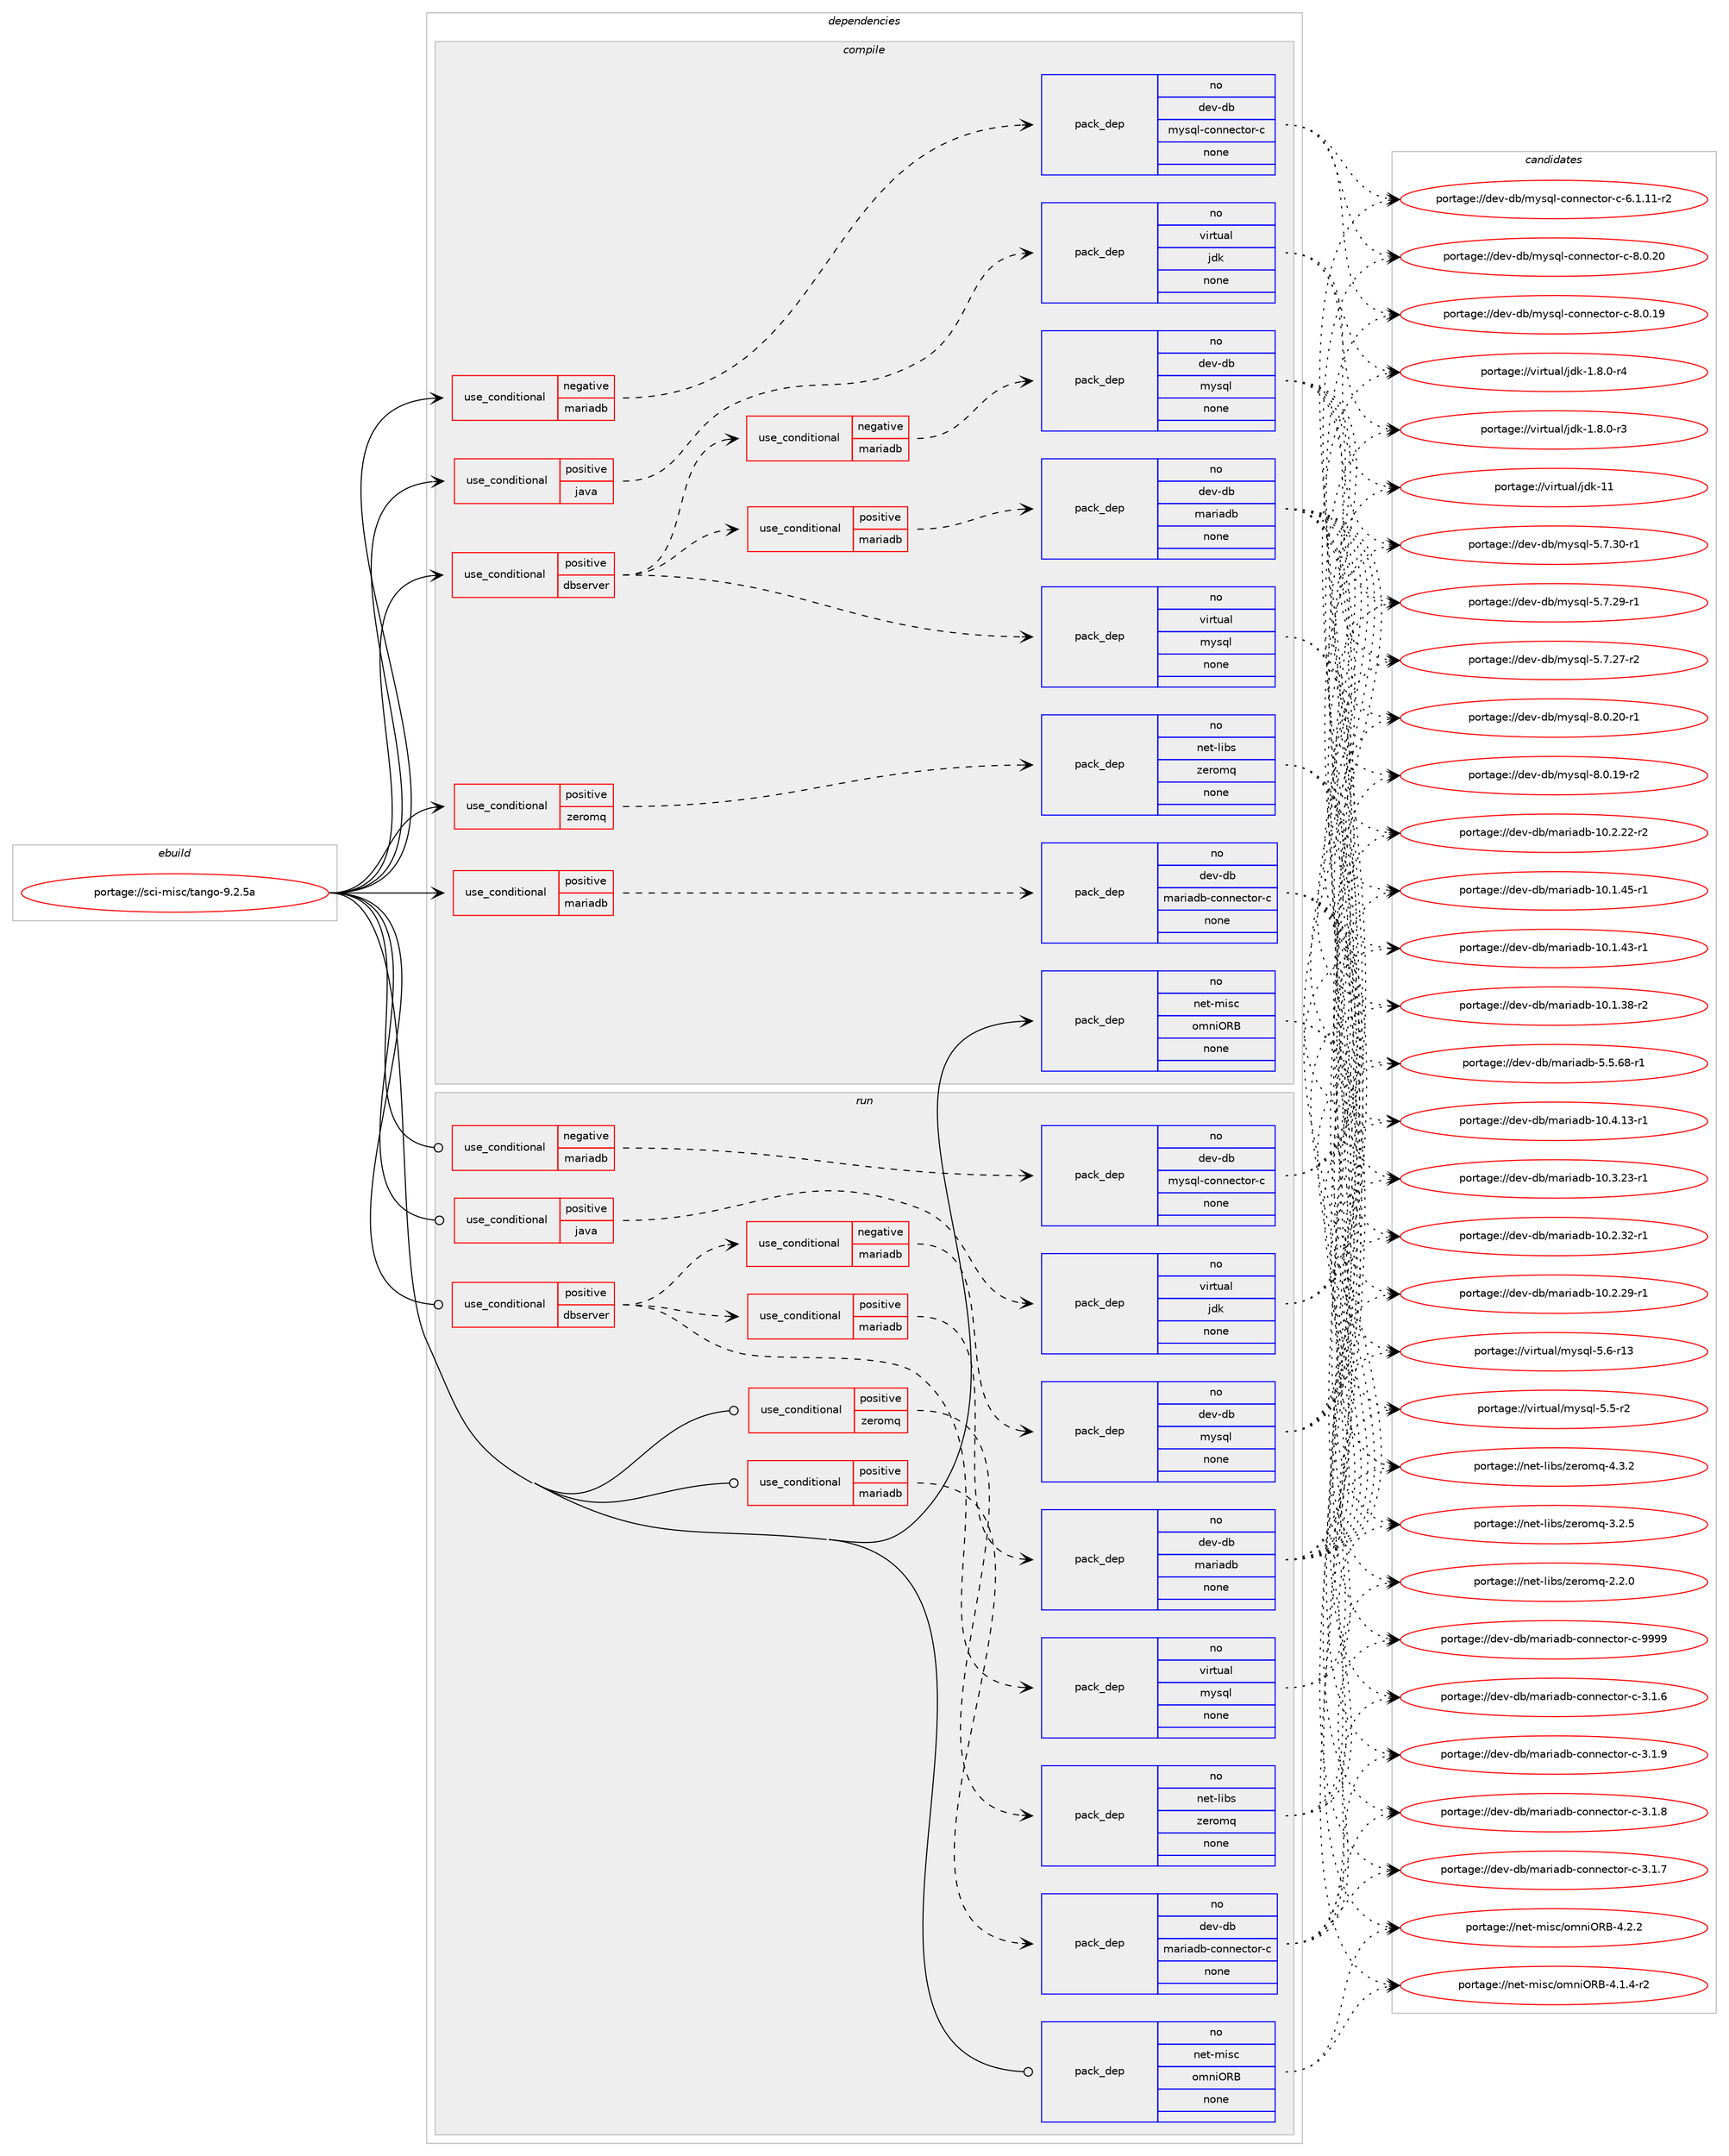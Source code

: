 digraph prolog {

# *************
# Graph options
# *************

newrank=true;
concentrate=true;
compound=true;
graph [rankdir=LR,fontname=Helvetica,fontsize=10,ranksep=1.5];#, ranksep=2.5, nodesep=0.2];
edge  [arrowhead=vee];
node  [fontname=Helvetica,fontsize=10];

# **********
# The ebuild
# **********

subgraph cluster_leftcol {
color=gray;
label=<<i>ebuild</i>>;
id [label="portage://sci-misc/tango-9.2.5a", color=red, width=4, href="../sci-misc/tango-9.2.5a.svg"];
}

# ****************
# The dependencies
# ****************

subgraph cluster_midcol {
color=gray;
label=<<i>dependencies</i>>;
subgraph cluster_compile {
fillcolor="#eeeeee";
style=filled;
label=<<i>compile</i>>;
subgraph cond415 {
dependency3027 [label=<<TABLE BORDER="0" CELLBORDER="1" CELLSPACING="0" CELLPADDING="4"><TR><TD ROWSPAN="3" CELLPADDING="10">use_conditional</TD></TR><TR><TD>negative</TD></TR><TR><TD>mariadb</TD></TR></TABLE>>, shape=none, color=red];
subgraph pack2550 {
dependency3028 [label=<<TABLE BORDER="0" CELLBORDER="1" CELLSPACING="0" CELLPADDING="4" WIDTH="220"><TR><TD ROWSPAN="6" CELLPADDING="30">pack_dep</TD></TR><TR><TD WIDTH="110">no</TD></TR><TR><TD>dev-db</TD></TR><TR><TD>mysql-connector-c</TD></TR><TR><TD>none</TD></TR><TR><TD></TD></TR></TABLE>>, shape=none, color=blue];
}
dependency3027:e -> dependency3028:w [weight=20,style="dashed",arrowhead="vee"];
}
id:e -> dependency3027:w [weight=20,style="solid",arrowhead="vee"];
subgraph cond416 {
dependency3029 [label=<<TABLE BORDER="0" CELLBORDER="1" CELLSPACING="0" CELLPADDING="4"><TR><TD ROWSPAN="3" CELLPADDING="10">use_conditional</TD></TR><TR><TD>positive</TD></TR><TR><TD>dbserver</TD></TR></TABLE>>, shape=none, color=red];
subgraph cond417 {
dependency3030 [label=<<TABLE BORDER="0" CELLBORDER="1" CELLSPACING="0" CELLPADDING="4"><TR><TD ROWSPAN="3" CELLPADDING="10">use_conditional</TD></TR><TR><TD>positive</TD></TR><TR><TD>mariadb</TD></TR></TABLE>>, shape=none, color=red];
subgraph pack2551 {
dependency3031 [label=<<TABLE BORDER="0" CELLBORDER="1" CELLSPACING="0" CELLPADDING="4" WIDTH="220"><TR><TD ROWSPAN="6" CELLPADDING="30">pack_dep</TD></TR><TR><TD WIDTH="110">no</TD></TR><TR><TD>dev-db</TD></TR><TR><TD>mariadb</TD></TR><TR><TD>none</TD></TR><TR><TD></TD></TR></TABLE>>, shape=none, color=blue];
}
dependency3030:e -> dependency3031:w [weight=20,style="dashed",arrowhead="vee"];
}
dependency3029:e -> dependency3030:w [weight=20,style="dashed",arrowhead="vee"];
subgraph cond418 {
dependency3032 [label=<<TABLE BORDER="0" CELLBORDER="1" CELLSPACING="0" CELLPADDING="4"><TR><TD ROWSPAN="3" CELLPADDING="10">use_conditional</TD></TR><TR><TD>negative</TD></TR><TR><TD>mariadb</TD></TR></TABLE>>, shape=none, color=red];
subgraph pack2552 {
dependency3033 [label=<<TABLE BORDER="0" CELLBORDER="1" CELLSPACING="0" CELLPADDING="4" WIDTH="220"><TR><TD ROWSPAN="6" CELLPADDING="30">pack_dep</TD></TR><TR><TD WIDTH="110">no</TD></TR><TR><TD>dev-db</TD></TR><TR><TD>mysql</TD></TR><TR><TD>none</TD></TR><TR><TD></TD></TR></TABLE>>, shape=none, color=blue];
}
dependency3032:e -> dependency3033:w [weight=20,style="dashed",arrowhead="vee"];
}
dependency3029:e -> dependency3032:w [weight=20,style="dashed",arrowhead="vee"];
subgraph pack2553 {
dependency3034 [label=<<TABLE BORDER="0" CELLBORDER="1" CELLSPACING="0" CELLPADDING="4" WIDTH="220"><TR><TD ROWSPAN="6" CELLPADDING="30">pack_dep</TD></TR><TR><TD WIDTH="110">no</TD></TR><TR><TD>virtual</TD></TR><TR><TD>mysql</TD></TR><TR><TD>none</TD></TR><TR><TD></TD></TR></TABLE>>, shape=none, color=blue];
}
dependency3029:e -> dependency3034:w [weight=20,style="dashed",arrowhead="vee"];
}
id:e -> dependency3029:w [weight=20,style="solid",arrowhead="vee"];
subgraph cond419 {
dependency3035 [label=<<TABLE BORDER="0" CELLBORDER="1" CELLSPACING="0" CELLPADDING="4"><TR><TD ROWSPAN="3" CELLPADDING="10">use_conditional</TD></TR><TR><TD>positive</TD></TR><TR><TD>java</TD></TR></TABLE>>, shape=none, color=red];
subgraph pack2554 {
dependency3036 [label=<<TABLE BORDER="0" CELLBORDER="1" CELLSPACING="0" CELLPADDING="4" WIDTH="220"><TR><TD ROWSPAN="6" CELLPADDING="30">pack_dep</TD></TR><TR><TD WIDTH="110">no</TD></TR><TR><TD>virtual</TD></TR><TR><TD>jdk</TD></TR><TR><TD>none</TD></TR><TR><TD></TD></TR></TABLE>>, shape=none, color=blue];
}
dependency3035:e -> dependency3036:w [weight=20,style="dashed",arrowhead="vee"];
}
id:e -> dependency3035:w [weight=20,style="solid",arrowhead="vee"];
subgraph cond420 {
dependency3037 [label=<<TABLE BORDER="0" CELLBORDER="1" CELLSPACING="0" CELLPADDING="4"><TR><TD ROWSPAN="3" CELLPADDING="10">use_conditional</TD></TR><TR><TD>positive</TD></TR><TR><TD>mariadb</TD></TR></TABLE>>, shape=none, color=red];
subgraph pack2555 {
dependency3038 [label=<<TABLE BORDER="0" CELLBORDER="1" CELLSPACING="0" CELLPADDING="4" WIDTH="220"><TR><TD ROWSPAN="6" CELLPADDING="30">pack_dep</TD></TR><TR><TD WIDTH="110">no</TD></TR><TR><TD>dev-db</TD></TR><TR><TD>mariadb-connector-c</TD></TR><TR><TD>none</TD></TR><TR><TD></TD></TR></TABLE>>, shape=none, color=blue];
}
dependency3037:e -> dependency3038:w [weight=20,style="dashed",arrowhead="vee"];
}
id:e -> dependency3037:w [weight=20,style="solid",arrowhead="vee"];
subgraph cond421 {
dependency3039 [label=<<TABLE BORDER="0" CELLBORDER="1" CELLSPACING="0" CELLPADDING="4"><TR><TD ROWSPAN="3" CELLPADDING="10">use_conditional</TD></TR><TR><TD>positive</TD></TR><TR><TD>zeromq</TD></TR></TABLE>>, shape=none, color=red];
subgraph pack2556 {
dependency3040 [label=<<TABLE BORDER="0" CELLBORDER="1" CELLSPACING="0" CELLPADDING="4" WIDTH="220"><TR><TD ROWSPAN="6" CELLPADDING="30">pack_dep</TD></TR><TR><TD WIDTH="110">no</TD></TR><TR><TD>net-libs</TD></TR><TR><TD>zeromq</TD></TR><TR><TD>none</TD></TR><TR><TD></TD></TR></TABLE>>, shape=none, color=blue];
}
dependency3039:e -> dependency3040:w [weight=20,style="dashed",arrowhead="vee"];
}
id:e -> dependency3039:w [weight=20,style="solid",arrowhead="vee"];
subgraph pack2557 {
dependency3041 [label=<<TABLE BORDER="0" CELLBORDER="1" CELLSPACING="0" CELLPADDING="4" WIDTH="220"><TR><TD ROWSPAN="6" CELLPADDING="30">pack_dep</TD></TR><TR><TD WIDTH="110">no</TD></TR><TR><TD>net-misc</TD></TR><TR><TD>omniORB</TD></TR><TR><TD>none</TD></TR><TR><TD></TD></TR></TABLE>>, shape=none, color=blue];
}
id:e -> dependency3041:w [weight=20,style="solid",arrowhead="vee"];
}
subgraph cluster_compileandrun {
fillcolor="#eeeeee";
style=filled;
label=<<i>compile and run</i>>;
}
subgraph cluster_run {
fillcolor="#eeeeee";
style=filled;
label=<<i>run</i>>;
subgraph cond422 {
dependency3042 [label=<<TABLE BORDER="0" CELLBORDER="1" CELLSPACING="0" CELLPADDING="4"><TR><TD ROWSPAN="3" CELLPADDING="10">use_conditional</TD></TR><TR><TD>negative</TD></TR><TR><TD>mariadb</TD></TR></TABLE>>, shape=none, color=red];
subgraph pack2558 {
dependency3043 [label=<<TABLE BORDER="0" CELLBORDER="1" CELLSPACING="0" CELLPADDING="4" WIDTH="220"><TR><TD ROWSPAN="6" CELLPADDING="30">pack_dep</TD></TR><TR><TD WIDTH="110">no</TD></TR><TR><TD>dev-db</TD></TR><TR><TD>mysql-connector-c</TD></TR><TR><TD>none</TD></TR><TR><TD></TD></TR></TABLE>>, shape=none, color=blue];
}
dependency3042:e -> dependency3043:w [weight=20,style="dashed",arrowhead="vee"];
}
id:e -> dependency3042:w [weight=20,style="solid",arrowhead="odot"];
subgraph cond423 {
dependency3044 [label=<<TABLE BORDER="0" CELLBORDER="1" CELLSPACING="0" CELLPADDING="4"><TR><TD ROWSPAN="3" CELLPADDING="10">use_conditional</TD></TR><TR><TD>positive</TD></TR><TR><TD>dbserver</TD></TR></TABLE>>, shape=none, color=red];
subgraph cond424 {
dependency3045 [label=<<TABLE BORDER="0" CELLBORDER="1" CELLSPACING="0" CELLPADDING="4"><TR><TD ROWSPAN="3" CELLPADDING="10">use_conditional</TD></TR><TR><TD>positive</TD></TR><TR><TD>mariadb</TD></TR></TABLE>>, shape=none, color=red];
subgraph pack2559 {
dependency3046 [label=<<TABLE BORDER="0" CELLBORDER="1" CELLSPACING="0" CELLPADDING="4" WIDTH="220"><TR><TD ROWSPAN="6" CELLPADDING="30">pack_dep</TD></TR><TR><TD WIDTH="110">no</TD></TR><TR><TD>dev-db</TD></TR><TR><TD>mariadb</TD></TR><TR><TD>none</TD></TR><TR><TD></TD></TR></TABLE>>, shape=none, color=blue];
}
dependency3045:e -> dependency3046:w [weight=20,style="dashed",arrowhead="vee"];
}
dependency3044:e -> dependency3045:w [weight=20,style="dashed",arrowhead="vee"];
subgraph cond425 {
dependency3047 [label=<<TABLE BORDER="0" CELLBORDER="1" CELLSPACING="0" CELLPADDING="4"><TR><TD ROWSPAN="3" CELLPADDING="10">use_conditional</TD></TR><TR><TD>negative</TD></TR><TR><TD>mariadb</TD></TR></TABLE>>, shape=none, color=red];
subgraph pack2560 {
dependency3048 [label=<<TABLE BORDER="0" CELLBORDER="1" CELLSPACING="0" CELLPADDING="4" WIDTH="220"><TR><TD ROWSPAN="6" CELLPADDING="30">pack_dep</TD></TR><TR><TD WIDTH="110">no</TD></TR><TR><TD>dev-db</TD></TR><TR><TD>mysql</TD></TR><TR><TD>none</TD></TR><TR><TD></TD></TR></TABLE>>, shape=none, color=blue];
}
dependency3047:e -> dependency3048:w [weight=20,style="dashed",arrowhead="vee"];
}
dependency3044:e -> dependency3047:w [weight=20,style="dashed",arrowhead="vee"];
subgraph pack2561 {
dependency3049 [label=<<TABLE BORDER="0" CELLBORDER="1" CELLSPACING="0" CELLPADDING="4" WIDTH="220"><TR><TD ROWSPAN="6" CELLPADDING="30">pack_dep</TD></TR><TR><TD WIDTH="110">no</TD></TR><TR><TD>virtual</TD></TR><TR><TD>mysql</TD></TR><TR><TD>none</TD></TR><TR><TD></TD></TR></TABLE>>, shape=none, color=blue];
}
dependency3044:e -> dependency3049:w [weight=20,style="dashed",arrowhead="vee"];
}
id:e -> dependency3044:w [weight=20,style="solid",arrowhead="odot"];
subgraph cond426 {
dependency3050 [label=<<TABLE BORDER="0" CELLBORDER="1" CELLSPACING="0" CELLPADDING="4"><TR><TD ROWSPAN="3" CELLPADDING="10">use_conditional</TD></TR><TR><TD>positive</TD></TR><TR><TD>java</TD></TR></TABLE>>, shape=none, color=red];
subgraph pack2562 {
dependency3051 [label=<<TABLE BORDER="0" CELLBORDER="1" CELLSPACING="0" CELLPADDING="4" WIDTH="220"><TR><TD ROWSPAN="6" CELLPADDING="30">pack_dep</TD></TR><TR><TD WIDTH="110">no</TD></TR><TR><TD>virtual</TD></TR><TR><TD>jdk</TD></TR><TR><TD>none</TD></TR><TR><TD></TD></TR></TABLE>>, shape=none, color=blue];
}
dependency3050:e -> dependency3051:w [weight=20,style="dashed",arrowhead="vee"];
}
id:e -> dependency3050:w [weight=20,style="solid",arrowhead="odot"];
subgraph cond427 {
dependency3052 [label=<<TABLE BORDER="0" CELLBORDER="1" CELLSPACING="0" CELLPADDING="4"><TR><TD ROWSPAN="3" CELLPADDING="10">use_conditional</TD></TR><TR><TD>positive</TD></TR><TR><TD>mariadb</TD></TR></TABLE>>, shape=none, color=red];
subgraph pack2563 {
dependency3053 [label=<<TABLE BORDER="0" CELLBORDER="1" CELLSPACING="0" CELLPADDING="4" WIDTH="220"><TR><TD ROWSPAN="6" CELLPADDING="30">pack_dep</TD></TR><TR><TD WIDTH="110">no</TD></TR><TR><TD>dev-db</TD></TR><TR><TD>mariadb-connector-c</TD></TR><TR><TD>none</TD></TR><TR><TD></TD></TR></TABLE>>, shape=none, color=blue];
}
dependency3052:e -> dependency3053:w [weight=20,style="dashed",arrowhead="vee"];
}
id:e -> dependency3052:w [weight=20,style="solid",arrowhead="odot"];
subgraph cond428 {
dependency3054 [label=<<TABLE BORDER="0" CELLBORDER="1" CELLSPACING="0" CELLPADDING="4"><TR><TD ROWSPAN="3" CELLPADDING="10">use_conditional</TD></TR><TR><TD>positive</TD></TR><TR><TD>zeromq</TD></TR></TABLE>>, shape=none, color=red];
subgraph pack2564 {
dependency3055 [label=<<TABLE BORDER="0" CELLBORDER="1" CELLSPACING="0" CELLPADDING="4" WIDTH="220"><TR><TD ROWSPAN="6" CELLPADDING="30">pack_dep</TD></TR><TR><TD WIDTH="110">no</TD></TR><TR><TD>net-libs</TD></TR><TR><TD>zeromq</TD></TR><TR><TD>none</TD></TR><TR><TD></TD></TR></TABLE>>, shape=none, color=blue];
}
dependency3054:e -> dependency3055:w [weight=20,style="dashed",arrowhead="vee"];
}
id:e -> dependency3054:w [weight=20,style="solid",arrowhead="odot"];
subgraph pack2565 {
dependency3056 [label=<<TABLE BORDER="0" CELLBORDER="1" CELLSPACING="0" CELLPADDING="4" WIDTH="220"><TR><TD ROWSPAN="6" CELLPADDING="30">pack_dep</TD></TR><TR><TD WIDTH="110">no</TD></TR><TR><TD>net-misc</TD></TR><TR><TD>omniORB</TD></TR><TR><TD>none</TD></TR><TR><TD></TD></TR></TABLE>>, shape=none, color=blue];
}
id:e -> dependency3056:w [weight=20,style="solid",arrowhead="odot"];
}
}

# **************
# The candidates
# **************

subgraph cluster_choices {
rank=same;
color=gray;
label=<<i>candidates</i>>;

subgraph choice2550 {
color=black;
nodesep=1;
choice100101118451009847109121115113108459911111011010199116111114459945564648465048 [label="portage://dev-db/mysql-connector-c-8.0.20", color=red, width=4,href="../dev-db/mysql-connector-c-8.0.20.svg"];
choice100101118451009847109121115113108459911111011010199116111114459945564648464957 [label="portage://dev-db/mysql-connector-c-8.0.19", color=red, width=4,href="../dev-db/mysql-connector-c-8.0.19.svg"];
choice1001011184510098471091211151131084599111110110101991161111144599455446494649494511450 [label="portage://dev-db/mysql-connector-c-6.1.11-r2", color=red, width=4,href="../dev-db/mysql-connector-c-6.1.11-r2.svg"];
dependency3028:e -> choice100101118451009847109121115113108459911111011010199116111114459945564648465048:w [style=dotted,weight="100"];
dependency3028:e -> choice100101118451009847109121115113108459911111011010199116111114459945564648464957:w [style=dotted,weight="100"];
dependency3028:e -> choice1001011184510098471091211151131084599111110110101991161111144599455446494649494511450:w [style=dotted,weight="100"];
}
subgraph choice2551 {
color=black;
nodesep=1;
choice100101118451009847109971141059710098455346534654564511449 [label="portage://dev-db/mariadb-5.5.68-r1", color=red, width=4,href="../dev-db/mariadb-5.5.68-r1.svg"];
choice10010111845100984710997114105971009845494846524649514511449 [label="portage://dev-db/mariadb-10.4.13-r1", color=red, width=4,href="../dev-db/mariadb-10.4.13-r1.svg"];
choice10010111845100984710997114105971009845494846514650514511449 [label="portage://dev-db/mariadb-10.3.23-r1", color=red, width=4,href="../dev-db/mariadb-10.3.23-r1.svg"];
choice10010111845100984710997114105971009845494846504651504511449 [label="portage://dev-db/mariadb-10.2.32-r1", color=red, width=4,href="../dev-db/mariadb-10.2.32-r1.svg"];
choice10010111845100984710997114105971009845494846504650574511449 [label="portage://dev-db/mariadb-10.2.29-r1", color=red, width=4,href="../dev-db/mariadb-10.2.29-r1.svg"];
choice10010111845100984710997114105971009845494846504650504511450 [label="portage://dev-db/mariadb-10.2.22-r2", color=red, width=4,href="../dev-db/mariadb-10.2.22-r2.svg"];
choice10010111845100984710997114105971009845494846494652534511449 [label="portage://dev-db/mariadb-10.1.45-r1", color=red, width=4,href="../dev-db/mariadb-10.1.45-r1.svg"];
choice10010111845100984710997114105971009845494846494652514511449 [label="portage://dev-db/mariadb-10.1.43-r1", color=red, width=4,href="../dev-db/mariadb-10.1.43-r1.svg"];
choice10010111845100984710997114105971009845494846494651564511450 [label="portage://dev-db/mariadb-10.1.38-r2", color=red, width=4,href="../dev-db/mariadb-10.1.38-r2.svg"];
dependency3031:e -> choice100101118451009847109971141059710098455346534654564511449:w [style=dotted,weight="100"];
dependency3031:e -> choice10010111845100984710997114105971009845494846524649514511449:w [style=dotted,weight="100"];
dependency3031:e -> choice10010111845100984710997114105971009845494846514650514511449:w [style=dotted,weight="100"];
dependency3031:e -> choice10010111845100984710997114105971009845494846504651504511449:w [style=dotted,weight="100"];
dependency3031:e -> choice10010111845100984710997114105971009845494846504650574511449:w [style=dotted,weight="100"];
dependency3031:e -> choice10010111845100984710997114105971009845494846504650504511450:w [style=dotted,weight="100"];
dependency3031:e -> choice10010111845100984710997114105971009845494846494652534511449:w [style=dotted,weight="100"];
dependency3031:e -> choice10010111845100984710997114105971009845494846494652514511449:w [style=dotted,weight="100"];
dependency3031:e -> choice10010111845100984710997114105971009845494846494651564511450:w [style=dotted,weight="100"];
}
subgraph choice2552 {
color=black;
nodesep=1;
choice100101118451009847109121115113108455646484650484511449 [label="portage://dev-db/mysql-8.0.20-r1", color=red, width=4,href="../dev-db/mysql-8.0.20-r1.svg"];
choice100101118451009847109121115113108455646484649574511450 [label="portage://dev-db/mysql-8.0.19-r2", color=red, width=4,href="../dev-db/mysql-8.0.19-r2.svg"];
choice100101118451009847109121115113108455346554651484511449 [label="portage://dev-db/mysql-5.7.30-r1", color=red, width=4,href="../dev-db/mysql-5.7.30-r1.svg"];
choice100101118451009847109121115113108455346554650574511449 [label="portage://dev-db/mysql-5.7.29-r1", color=red, width=4,href="../dev-db/mysql-5.7.29-r1.svg"];
choice100101118451009847109121115113108455346554650554511450 [label="portage://dev-db/mysql-5.7.27-r2", color=red, width=4,href="../dev-db/mysql-5.7.27-r2.svg"];
dependency3033:e -> choice100101118451009847109121115113108455646484650484511449:w [style=dotted,weight="100"];
dependency3033:e -> choice100101118451009847109121115113108455646484649574511450:w [style=dotted,weight="100"];
dependency3033:e -> choice100101118451009847109121115113108455346554651484511449:w [style=dotted,weight="100"];
dependency3033:e -> choice100101118451009847109121115113108455346554650574511449:w [style=dotted,weight="100"];
dependency3033:e -> choice100101118451009847109121115113108455346554650554511450:w [style=dotted,weight="100"];
}
subgraph choice2553 {
color=black;
nodesep=1;
choice118105114116117971084710912111511310845534654451144951 [label="portage://virtual/mysql-5.6-r13", color=red, width=4,href="../virtual/mysql-5.6-r13.svg"];
choice1181051141161179710847109121115113108455346534511450 [label="portage://virtual/mysql-5.5-r2", color=red, width=4,href="../virtual/mysql-5.5-r2.svg"];
dependency3034:e -> choice118105114116117971084710912111511310845534654451144951:w [style=dotted,weight="100"];
dependency3034:e -> choice1181051141161179710847109121115113108455346534511450:w [style=dotted,weight="100"];
}
subgraph choice2554 {
color=black;
nodesep=1;
choice1181051141161179710847106100107454949 [label="portage://virtual/jdk-11", color=red, width=4,href="../virtual/jdk-11.svg"];
choice11810511411611797108471061001074549465646484511452 [label="portage://virtual/jdk-1.8.0-r4", color=red, width=4,href="../virtual/jdk-1.8.0-r4.svg"];
choice11810511411611797108471061001074549465646484511451 [label="portage://virtual/jdk-1.8.0-r3", color=red, width=4,href="../virtual/jdk-1.8.0-r3.svg"];
dependency3036:e -> choice1181051141161179710847106100107454949:w [style=dotted,weight="100"];
dependency3036:e -> choice11810511411611797108471061001074549465646484511452:w [style=dotted,weight="100"];
dependency3036:e -> choice11810511411611797108471061001074549465646484511451:w [style=dotted,weight="100"];
}
subgraph choice2555 {
color=black;
nodesep=1;
choice10010111845100984710997114105971009845991111101101019911611111445994557575757 [label="portage://dev-db/mariadb-connector-c-9999", color=red, width=4,href="../dev-db/mariadb-connector-c-9999.svg"];
choice1001011184510098471099711410597100984599111110110101991161111144599455146494657 [label="portage://dev-db/mariadb-connector-c-3.1.9", color=red, width=4,href="../dev-db/mariadb-connector-c-3.1.9.svg"];
choice1001011184510098471099711410597100984599111110110101991161111144599455146494656 [label="portage://dev-db/mariadb-connector-c-3.1.8", color=red, width=4,href="../dev-db/mariadb-connector-c-3.1.8.svg"];
choice1001011184510098471099711410597100984599111110110101991161111144599455146494655 [label="portage://dev-db/mariadb-connector-c-3.1.7", color=red, width=4,href="../dev-db/mariadb-connector-c-3.1.7.svg"];
choice1001011184510098471099711410597100984599111110110101991161111144599455146494654 [label="portage://dev-db/mariadb-connector-c-3.1.6", color=red, width=4,href="../dev-db/mariadb-connector-c-3.1.6.svg"];
dependency3038:e -> choice10010111845100984710997114105971009845991111101101019911611111445994557575757:w [style=dotted,weight="100"];
dependency3038:e -> choice1001011184510098471099711410597100984599111110110101991161111144599455146494657:w [style=dotted,weight="100"];
dependency3038:e -> choice1001011184510098471099711410597100984599111110110101991161111144599455146494656:w [style=dotted,weight="100"];
dependency3038:e -> choice1001011184510098471099711410597100984599111110110101991161111144599455146494655:w [style=dotted,weight="100"];
dependency3038:e -> choice1001011184510098471099711410597100984599111110110101991161111144599455146494654:w [style=dotted,weight="100"];
}
subgraph choice2556 {
color=black;
nodesep=1;
choice110101116451081059811547122101114111109113455246514650 [label="portage://net-libs/zeromq-4.3.2", color=red, width=4,href="../net-libs/zeromq-4.3.2.svg"];
choice110101116451081059811547122101114111109113455146504653 [label="portage://net-libs/zeromq-3.2.5", color=red, width=4,href="../net-libs/zeromq-3.2.5.svg"];
choice110101116451081059811547122101114111109113455046504648 [label="portage://net-libs/zeromq-2.2.0", color=red, width=4,href="../net-libs/zeromq-2.2.0.svg"];
dependency3040:e -> choice110101116451081059811547122101114111109113455246514650:w [style=dotted,weight="100"];
dependency3040:e -> choice110101116451081059811547122101114111109113455146504653:w [style=dotted,weight="100"];
dependency3040:e -> choice110101116451081059811547122101114111109113455046504648:w [style=dotted,weight="100"];
}
subgraph choice2557 {
color=black;
nodesep=1;
choice110101116451091051159947111109110105798266455246504650 [label="portage://net-misc/omniORB-4.2.2", color=red, width=4,href="../net-misc/omniORB-4.2.2.svg"];
choice1101011164510910511599471111091101057982664552464946524511450 [label="portage://net-misc/omniORB-4.1.4-r2", color=red, width=4,href="../net-misc/omniORB-4.1.4-r2.svg"];
dependency3041:e -> choice110101116451091051159947111109110105798266455246504650:w [style=dotted,weight="100"];
dependency3041:e -> choice1101011164510910511599471111091101057982664552464946524511450:w [style=dotted,weight="100"];
}
subgraph choice2558 {
color=black;
nodesep=1;
choice100101118451009847109121115113108459911111011010199116111114459945564648465048 [label="portage://dev-db/mysql-connector-c-8.0.20", color=red, width=4,href="../dev-db/mysql-connector-c-8.0.20.svg"];
choice100101118451009847109121115113108459911111011010199116111114459945564648464957 [label="portage://dev-db/mysql-connector-c-8.0.19", color=red, width=4,href="../dev-db/mysql-connector-c-8.0.19.svg"];
choice1001011184510098471091211151131084599111110110101991161111144599455446494649494511450 [label="portage://dev-db/mysql-connector-c-6.1.11-r2", color=red, width=4,href="../dev-db/mysql-connector-c-6.1.11-r2.svg"];
dependency3043:e -> choice100101118451009847109121115113108459911111011010199116111114459945564648465048:w [style=dotted,weight="100"];
dependency3043:e -> choice100101118451009847109121115113108459911111011010199116111114459945564648464957:w [style=dotted,weight="100"];
dependency3043:e -> choice1001011184510098471091211151131084599111110110101991161111144599455446494649494511450:w [style=dotted,weight="100"];
}
subgraph choice2559 {
color=black;
nodesep=1;
choice100101118451009847109971141059710098455346534654564511449 [label="portage://dev-db/mariadb-5.5.68-r1", color=red, width=4,href="../dev-db/mariadb-5.5.68-r1.svg"];
choice10010111845100984710997114105971009845494846524649514511449 [label="portage://dev-db/mariadb-10.4.13-r1", color=red, width=4,href="../dev-db/mariadb-10.4.13-r1.svg"];
choice10010111845100984710997114105971009845494846514650514511449 [label="portage://dev-db/mariadb-10.3.23-r1", color=red, width=4,href="../dev-db/mariadb-10.3.23-r1.svg"];
choice10010111845100984710997114105971009845494846504651504511449 [label="portage://dev-db/mariadb-10.2.32-r1", color=red, width=4,href="../dev-db/mariadb-10.2.32-r1.svg"];
choice10010111845100984710997114105971009845494846504650574511449 [label="portage://dev-db/mariadb-10.2.29-r1", color=red, width=4,href="../dev-db/mariadb-10.2.29-r1.svg"];
choice10010111845100984710997114105971009845494846504650504511450 [label="portage://dev-db/mariadb-10.2.22-r2", color=red, width=4,href="../dev-db/mariadb-10.2.22-r2.svg"];
choice10010111845100984710997114105971009845494846494652534511449 [label="portage://dev-db/mariadb-10.1.45-r1", color=red, width=4,href="../dev-db/mariadb-10.1.45-r1.svg"];
choice10010111845100984710997114105971009845494846494652514511449 [label="portage://dev-db/mariadb-10.1.43-r1", color=red, width=4,href="../dev-db/mariadb-10.1.43-r1.svg"];
choice10010111845100984710997114105971009845494846494651564511450 [label="portage://dev-db/mariadb-10.1.38-r2", color=red, width=4,href="../dev-db/mariadb-10.1.38-r2.svg"];
dependency3046:e -> choice100101118451009847109971141059710098455346534654564511449:w [style=dotted,weight="100"];
dependency3046:e -> choice10010111845100984710997114105971009845494846524649514511449:w [style=dotted,weight="100"];
dependency3046:e -> choice10010111845100984710997114105971009845494846514650514511449:w [style=dotted,weight="100"];
dependency3046:e -> choice10010111845100984710997114105971009845494846504651504511449:w [style=dotted,weight="100"];
dependency3046:e -> choice10010111845100984710997114105971009845494846504650574511449:w [style=dotted,weight="100"];
dependency3046:e -> choice10010111845100984710997114105971009845494846504650504511450:w [style=dotted,weight="100"];
dependency3046:e -> choice10010111845100984710997114105971009845494846494652534511449:w [style=dotted,weight="100"];
dependency3046:e -> choice10010111845100984710997114105971009845494846494652514511449:w [style=dotted,weight="100"];
dependency3046:e -> choice10010111845100984710997114105971009845494846494651564511450:w [style=dotted,weight="100"];
}
subgraph choice2560 {
color=black;
nodesep=1;
choice100101118451009847109121115113108455646484650484511449 [label="portage://dev-db/mysql-8.0.20-r1", color=red, width=4,href="../dev-db/mysql-8.0.20-r1.svg"];
choice100101118451009847109121115113108455646484649574511450 [label="portage://dev-db/mysql-8.0.19-r2", color=red, width=4,href="../dev-db/mysql-8.0.19-r2.svg"];
choice100101118451009847109121115113108455346554651484511449 [label="portage://dev-db/mysql-5.7.30-r1", color=red, width=4,href="../dev-db/mysql-5.7.30-r1.svg"];
choice100101118451009847109121115113108455346554650574511449 [label="portage://dev-db/mysql-5.7.29-r1", color=red, width=4,href="../dev-db/mysql-5.7.29-r1.svg"];
choice100101118451009847109121115113108455346554650554511450 [label="portage://dev-db/mysql-5.7.27-r2", color=red, width=4,href="../dev-db/mysql-5.7.27-r2.svg"];
dependency3048:e -> choice100101118451009847109121115113108455646484650484511449:w [style=dotted,weight="100"];
dependency3048:e -> choice100101118451009847109121115113108455646484649574511450:w [style=dotted,weight="100"];
dependency3048:e -> choice100101118451009847109121115113108455346554651484511449:w [style=dotted,weight="100"];
dependency3048:e -> choice100101118451009847109121115113108455346554650574511449:w [style=dotted,weight="100"];
dependency3048:e -> choice100101118451009847109121115113108455346554650554511450:w [style=dotted,weight="100"];
}
subgraph choice2561 {
color=black;
nodesep=1;
choice118105114116117971084710912111511310845534654451144951 [label="portage://virtual/mysql-5.6-r13", color=red, width=4,href="../virtual/mysql-5.6-r13.svg"];
choice1181051141161179710847109121115113108455346534511450 [label="portage://virtual/mysql-5.5-r2", color=red, width=4,href="../virtual/mysql-5.5-r2.svg"];
dependency3049:e -> choice118105114116117971084710912111511310845534654451144951:w [style=dotted,weight="100"];
dependency3049:e -> choice1181051141161179710847109121115113108455346534511450:w [style=dotted,weight="100"];
}
subgraph choice2562 {
color=black;
nodesep=1;
choice1181051141161179710847106100107454949 [label="portage://virtual/jdk-11", color=red, width=4,href="../virtual/jdk-11.svg"];
choice11810511411611797108471061001074549465646484511452 [label="portage://virtual/jdk-1.8.0-r4", color=red, width=4,href="../virtual/jdk-1.8.0-r4.svg"];
choice11810511411611797108471061001074549465646484511451 [label="portage://virtual/jdk-1.8.0-r3", color=red, width=4,href="../virtual/jdk-1.8.0-r3.svg"];
dependency3051:e -> choice1181051141161179710847106100107454949:w [style=dotted,weight="100"];
dependency3051:e -> choice11810511411611797108471061001074549465646484511452:w [style=dotted,weight="100"];
dependency3051:e -> choice11810511411611797108471061001074549465646484511451:w [style=dotted,weight="100"];
}
subgraph choice2563 {
color=black;
nodesep=1;
choice10010111845100984710997114105971009845991111101101019911611111445994557575757 [label="portage://dev-db/mariadb-connector-c-9999", color=red, width=4,href="../dev-db/mariadb-connector-c-9999.svg"];
choice1001011184510098471099711410597100984599111110110101991161111144599455146494657 [label="portage://dev-db/mariadb-connector-c-3.1.9", color=red, width=4,href="../dev-db/mariadb-connector-c-3.1.9.svg"];
choice1001011184510098471099711410597100984599111110110101991161111144599455146494656 [label="portage://dev-db/mariadb-connector-c-3.1.8", color=red, width=4,href="../dev-db/mariadb-connector-c-3.1.8.svg"];
choice1001011184510098471099711410597100984599111110110101991161111144599455146494655 [label="portage://dev-db/mariadb-connector-c-3.1.7", color=red, width=4,href="../dev-db/mariadb-connector-c-3.1.7.svg"];
choice1001011184510098471099711410597100984599111110110101991161111144599455146494654 [label="portage://dev-db/mariadb-connector-c-3.1.6", color=red, width=4,href="../dev-db/mariadb-connector-c-3.1.6.svg"];
dependency3053:e -> choice10010111845100984710997114105971009845991111101101019911611111445994557575757:w [style=dotted,weight="100"];
dependency3053:e -> choice1001011184510098471099711410597100984599111110110101991161111144599455146494657:w [style=dotted,weight="100"];
dependency3053:e -> choice1001011184510098471099711410597100984599111110110101991161111144599455146494656:w [style=dotted,weight="100"];
dependency3053:e -> choice1001011184510098471099711410597100984599111110110101991161111144599455146494655:w [style=dotted,weight="100"];
dependency3053:e -> choice1001011184510098471099711410597100984599111110110101991161111144599455146494654:w [style=dotted,weight="100"];
}
subgraph choice2564 {
color=black;
nodesep=1;
choice110101116451081059811547122101114111109113455246514650 [label="portage://net-libs/zeromq-4.3.2", color=red, width=4,href="../net-libs/zeromq-4.3.2.svg"];
choice110101116451081059811547122101114111109113455146504653 [label="portage://net-libs/zeromq-3.2.5", color=red, width=4,href="../net-libs/zeromq-3.2.5.svg"];
choice110101116451081059811547122101114111109113455046504648 [label="portage://net-libs/zeromq-2.2.0", color=red, width=4,href="../net-libs/zeromq-2.2.0.svg"];
dependency3055:e -> choice110101116451081059811547122101114111109113455246514650:w [style=dotted,weight="100"];
dependency3055:e -> choice110101116451081059811547122101114111109113455146504653:w [style=dotted,weight="100"];
dependency3055:e -> choice110101116451081059811547122101114111109113455046504648:w [style=dotted,weight="100"];
}
subgraph choice2565 {
color=black;
nodesep=1;
choice110101116451091051159947111109110105798266455246504650 [label="portage://net-misc/omniORB-4.2.2", color=red, width=4,href="../net-misc/omniORB-4.2.2.svg"];
choice1101011164510910511599471111091101057982664552464946524511450 [label="portage://net-misc/omniORB-4.1.4-r2", color=red, width=4,href="../net-misc/omniORB-4.1.4-r2.svg"];
dependency3056:e -> choice110101116451091051159947111109110105798266455246504650:w [style=dotted,weight="100"];
dependency3056:e -> choice1101011164510910511599471111091101057982664552464946524511450:w [style=dotted,weight="100"];
}
}

}
